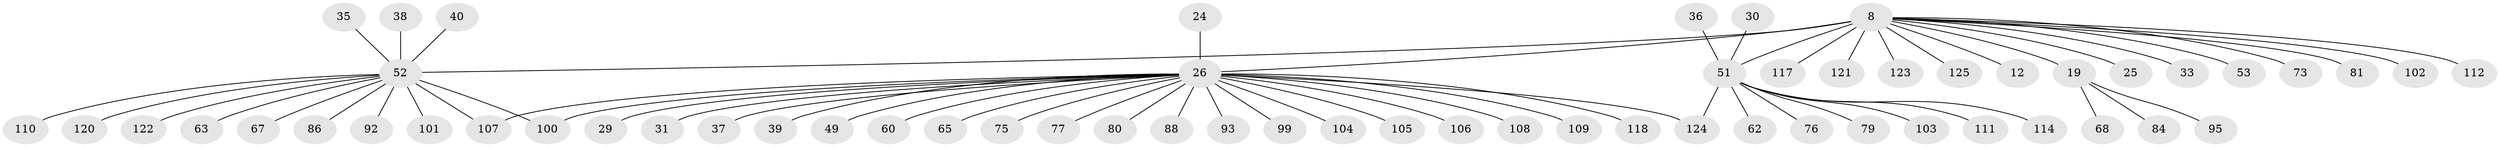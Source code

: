 // original degree distribution, {12: 0.008, 16: 0.008, 7: 0.032, 3: 0.04, 2: 0.152, 8: 0.024, 10: 0.008, 5: 0.048, 1: 0.648, 4: 0.032}
// Generated by graph-tools (version 1.1) at 2025/48/03/09/25 04:48:48]
// undirected, 62 vertices, 64 edges
graph export_dot {
graph [start="1"]
  node [color=gray90,style=filled];
  8 [super="+2"];
  12;
  19;
  24;
  25;
  26 [super="+3+5"];
  29;
  30 [super="+14"];
  31;
  33 [super="+10"];
  35;
  36;
  37;
  38;
  39;
  40;
  49;
  51 [super="+9"];
  52 [super="+21+15+18+11"];
  53;
  60 [super="+55"];
  62;
  63;
  65 [super="+27+47+50+58"];
  67;
  68;
  73;
  75;
  76;
  77;
  79;
  80;
  81;
  84;
  86;
  88 [super="+20"];
  92 [super="+28+61+71"];
  93;
  95;
  99 [super="+97+98"];
  100 [super="+74"];
  101;
  102;
  103;
  104;
  105;
  106;
  107 [super="+72"];
  108 [super="+59"];
  109;
  110 [super="+94"];
  111 [super="+91"];
  112 [super="+78"];
  114 [super="+66"];
  117;
  118 [super="+4+90+89+116"];
  120 [super="+69"];
  121;
  122 [super="+54"];
  123 [super="+119"];
  124 [super="+115"];
  125;
  8 -- 19 [weight=2];
  8 -- 26 [weight=4];
  8 -- 51 [weight=2];
  8 -- 73;
  8 -- 81;
  8 -- 125;
  8 -- 12;
  8 -- 25;
  8 -- 102;
  8 -- 53;
  8 -- 117;
  8 -- 121;
  8 -- 52 [weight=4];
  8 -- 33;
  8 -- 112;
  8 -- 123;
  19 -- 68;
  19 -- 84;
  19 -- 95;
  24 -- 26;
  26 -- 37;
  26 -- 49;
  26 -- 75;
  26 -- 105;
  26 -- 80;
  26 -- 29;
  26 -- 106;
  26 -- 77;
  26 -- 93;
  26 -- 31;
  26 -- 39;
  26 -- 104;
  26 -- 109;
  26 -- 118;
  26 -- 88;
  26 -- 100;
  26 -- 65;
  26 -- 107;
  26 -- 60;
  26 -- 108;
  26 -- 99;
  26 -- 124;
  30 -- 51;
  35 -- 52;
  36 -- 51;
  38 -- 52;
  40 -- 52;
  51 -- 79;
  51 -- 103;
  51 -- 76;
  51 -- 62;
  51 -- 114;
  51 -- 111;
  51 -- 124;
  52 -- 101;
  52 -- 63;
  52 -- 100;
  52 -- 92;
  52 -- 107;
  52 -- 122;
  52 -- 120;
  52 -- 110;
  52 -- 67;
  52 -- 86;
}

